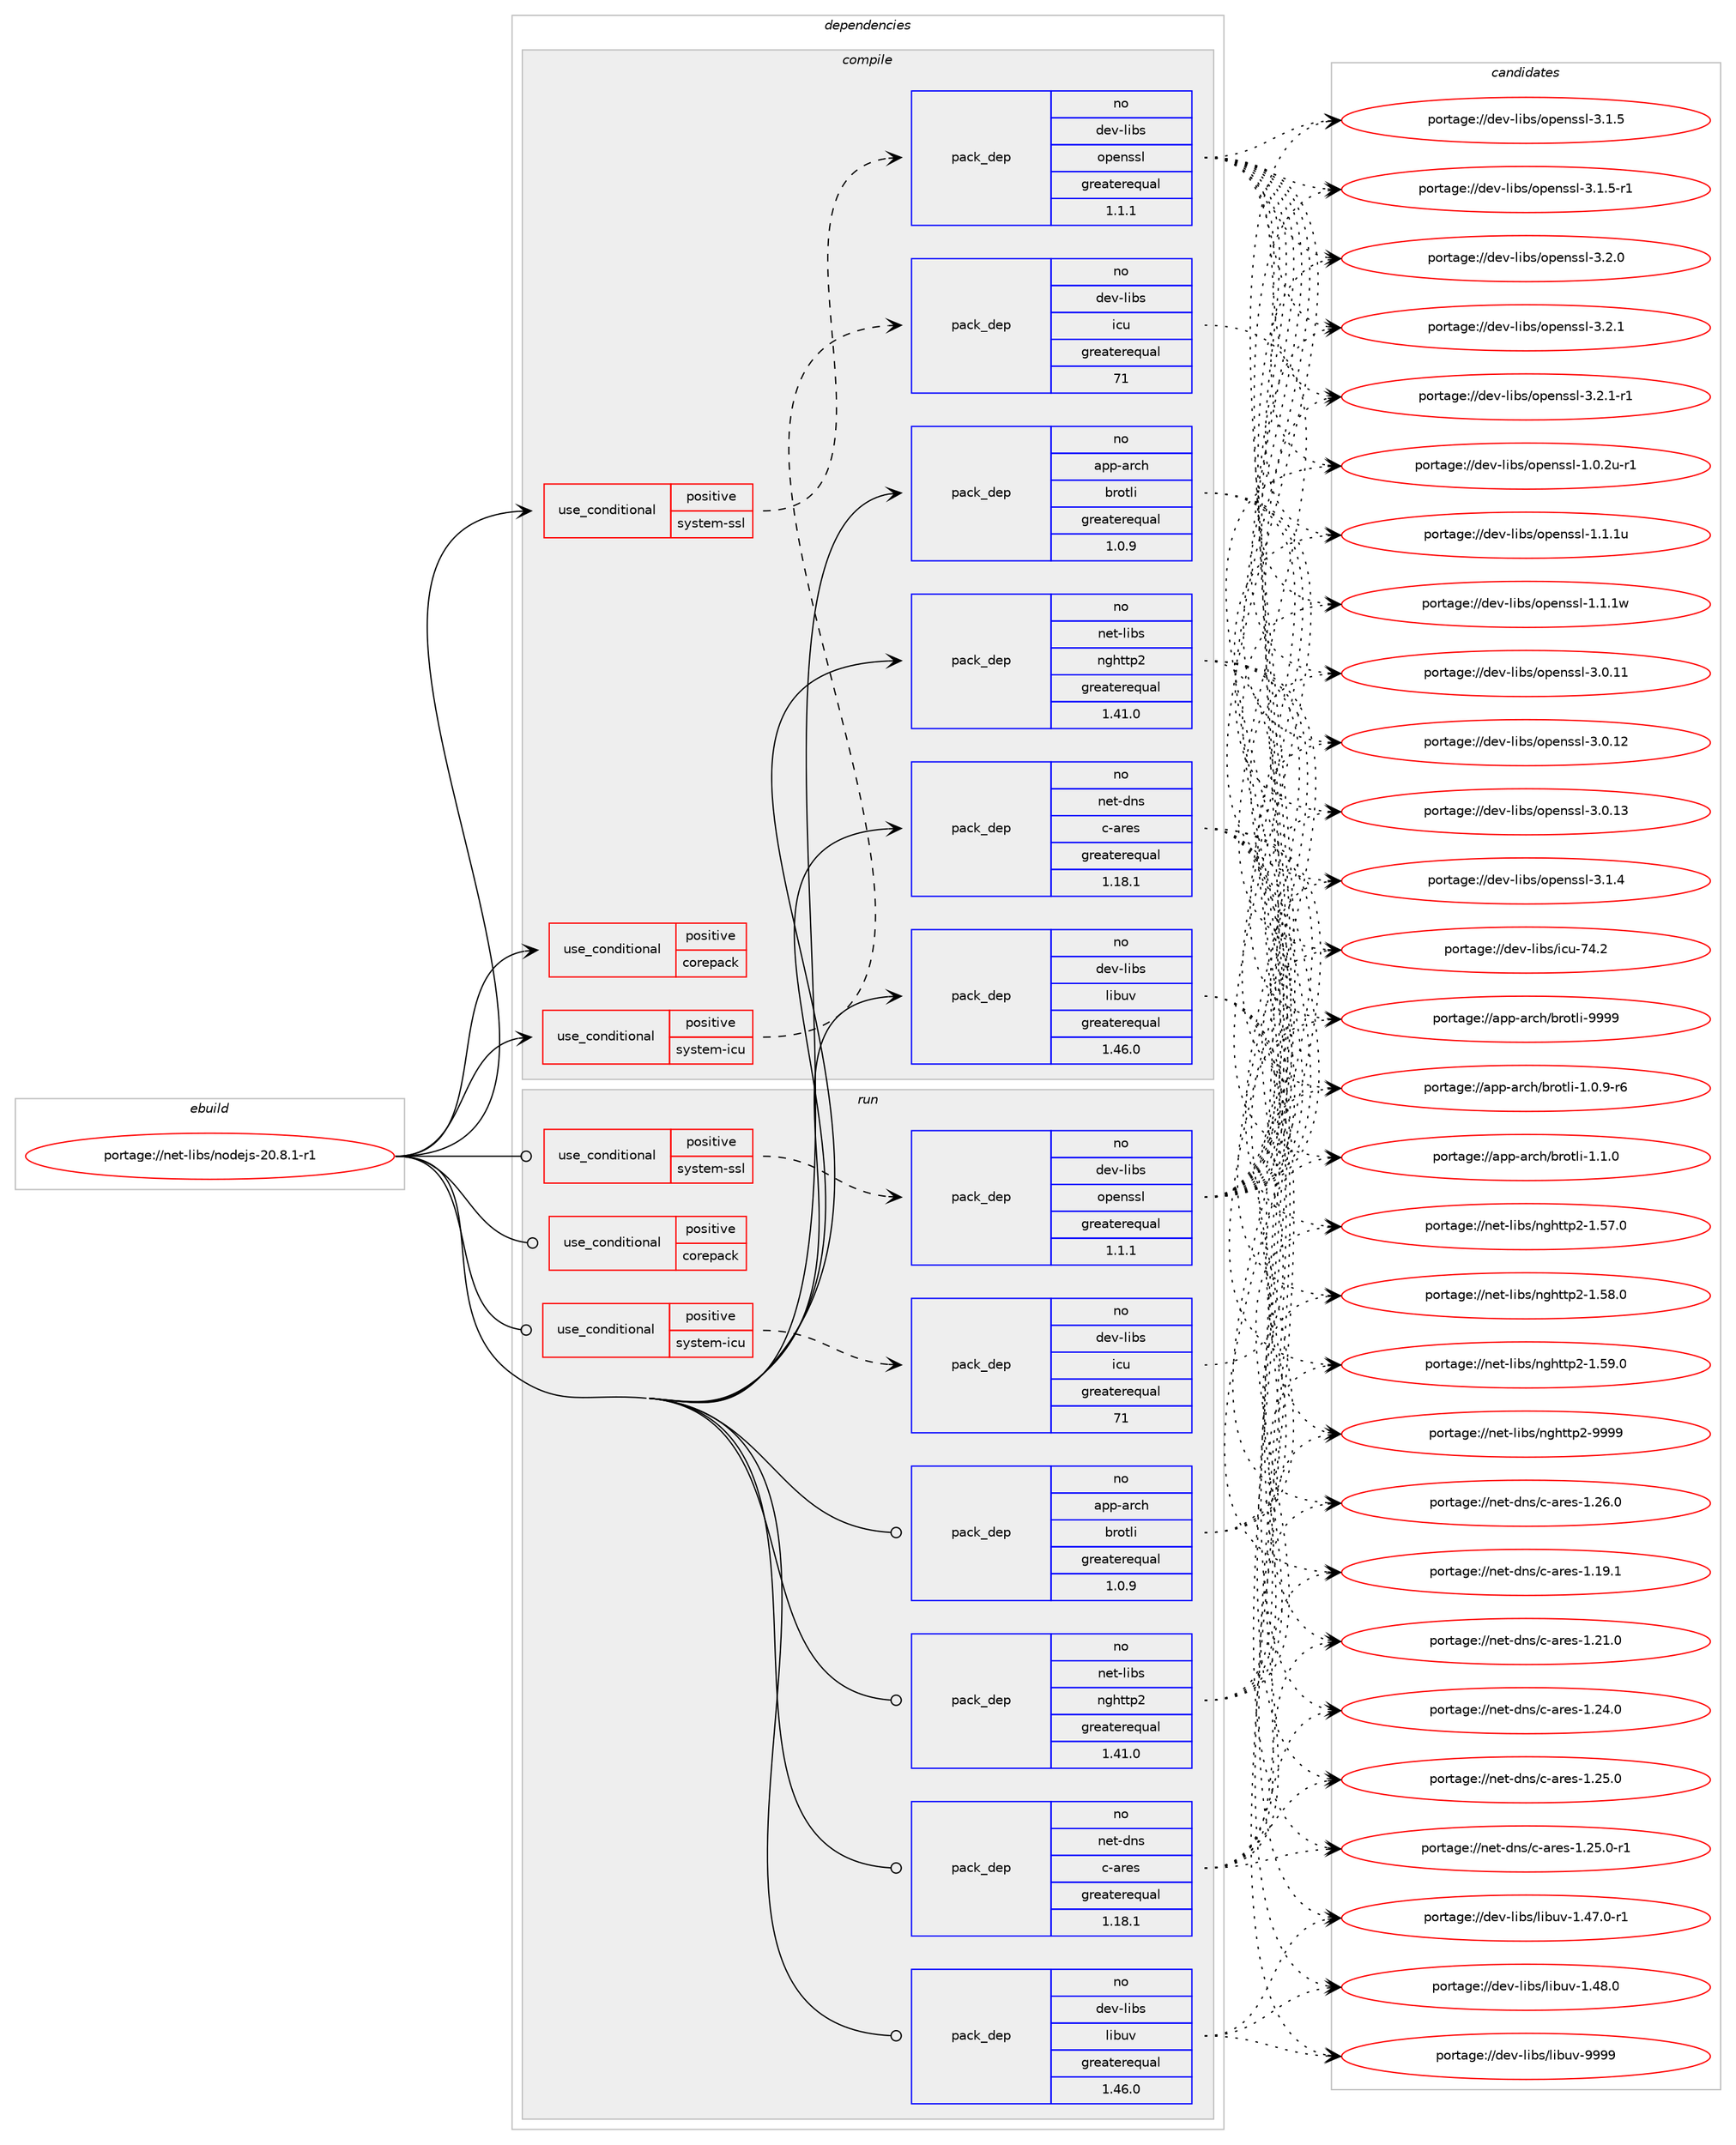 digraph prolog {

# *************
# Graph options
# *************

newrank=true;
concentrate=true;
compound=true;
graph [rankdir=LR,fontname=Helvetica,fontsize=10,ranksep=1.5];#, ranksep=2.5, nodesep=0.2];
edge  [arrowhead=vee];
node  [fontname=Helvetica,fontsize=10];

# **********
# The ebuild
# **********

subgraph cluster_leftcol {
color=gray;
rank=same;
label=<<i>ebuild</i>>;
id [label="portage://net-libs/nodejs-20.8.1-r1", color=red, width=4, href="../net-libs/nodejs-20.8.1-r1.svg"];
}

# ****************
# The dependencies
# ****************

subgraph cluster_midcol {
color=gray;
label=<<i>dependencies</i>>;
subgraph cluster_compile {
fillcolor="#eeeeee";
style=filled;
label=<<i>compile</i>>;
subgraph cond3577 {
dependency5491 [label=<<TABLE BORDER="0" CELLBORDER="1" CELLSPACING="0" CELLPADDING="4"><TR><TD ROWSPAN="3" CELLPADDING="10">use_conditional</TD></TR><TR><TD>positive</TD></TR><TR><TD>corepack</TD></TR></TABLE>>, shape=none, color=red];
# *** BEGIN UNKNOWN DEPENDENCY TYPE (TODO) ***
# dependency5491 -> package_dependency(portage://net-libs/nodejs-20.8.1-r1,install,weak,sys-apps,yarn,none,[,,],[],[])
# *** END UNKNOWN DEPENDENCY TYPE (TODO) ***

}
id:e -> dependency5491:w [weight=20,style="solid",arrowhead="vee"];
subgraph cond3578 {
dependency5492 [label=<<TABLE BORDER="0" CELLBORDER="1" CELLSPACING="0" CELLPADDING="4"><TR><TD ROWSPAN="3" CELLPADDING="10">use_conditional</TD></TR><TR><TD>positive</TD></TR><TR><TD>system-icu</TD></TR></TABLE>>, shape=none, color=red];
subgraph pack1850 {
dependency5493 [label=<<TABLE BORDER="0" CELLBORDER="1" CELLSPACING="0" CELLPADDING="4" WIDTH="220"><TR><TD ROWSPAN="6" CELLPADDING="30">pack_dep</TD></TR><TR><TD WIDTH="110">no</TD></TR><TR><TD>dev-libs</TD></TR><TR><TD>icu</TD></TR><TR><TD>greaterequal</TD></TR><TR><TD>71</TD></TR></TABLE>>, shape=none, color=blue];
}
dependency5492:e -> dependency5493:w [weight=20,style="dashed",arrowhead="vee"];
}
id:e -> dependency5492:w [weight=20,style="solid",arrowhead="vee"];
subgraph cond3579 {
dependency5494 [label=<<TABLE BORDER="0" CELLBORDER="1" CELLSPACING="0" CELLPADDING="4"><TR><TD ROWSPAN="3" CELLPADDING="10">use_conditional</TD></TR><TR><TD>positive</TD></TR><TR><TD>system-ssl</TD></TR></TABLE>>, shape=none, color=red];
subgraph pack1851 {
dependency5495 [label=<<TABLE BORDER="0" CELLBORDER="1" CELLSPACING="0" CELLPADDING="4" WIDTH="220"><TR><TD ROWSPAN="6" CELLPADDING="30">pack_dep</TD></TR><TR><TD WIDTH="110">no</TD></TR><TR><TD>dev-libs</TD></TR><TR><TD>openssl</TD></TR><TR><TD>greaterequal</TD></TR><TR><TD>1.1.1</TD></TR></TABLE>>, shape=none, color=blue];
}
dependency5494:e -> dependency5495:w [weight=20,style="dashed",arrowhead="vee"];
}
id:e -> dependency5494:w [weight=20,style="solid",arrowhead="vee"];
subgraph pack1852 {
dependency5496 [label=<<TABLE BORDER="0" CELLBORDER="1" CELLSPACING="0" CELLPADDING="4" WIDTH="220"><TR><TD ROWSPAN="6" CELLPADDING="30">pack_dep</TD></TR><TR><TD WIDTH="110">no</TD></TR><TR><TD>app-arch</TD></TR><TR><TD>brotli</TD></TR><TR><TD>greaterequal</TD></TR><TR><TD>1.0.9</TD></TR></TABLE>>, shape=none, color=blue];
}
id:e -> dependency5496:w [weight=20,style="solid",arrowhead="vee"];
subgraph pack1853 {
dependency5497 [label=<<TABLE BORDER="0" CELLBORDER="1" CELLSPACING="0" CELLPADDING="4" WIDTH="220"><TR><TD ROWSPAN="6" CELLPADDING="30">pack_dep</TD></TR><TR><TD WIDTH="110">no</TD></TR><TR><TD>dev-libs</TD></TR><TR><TD>libuv</TD></TR><TR><TD>greaterequal</TD></TR><TR><TD>1.46.0</TD></TR></TABLE>>, shape=none, color=blue];
}
id:e -> dependency5497:w [weight=20,style="solid",arrowhead="vee"];
subgraph pack1854 {
dependency5498 [label=<<TABLE BORDER="0" CELLBORDER="1" CELLSPACING="0" CELLPADDING="4" WIDTH="220"><TR><TD ROWSPAN="6" CELLPADDING="30">pack_dep</TD></TR><TR><TD WIDTH="110">no</TD></TR><TR><TD>net-dns</TD></TR><TR><TD>c-ares</TD></TR><TR><TD>greaterequal</TD></TR><TR><TD>1.18.1</TD></TR></TABLE>>, shape=none, color=blue];
}
id:e -> dependency5498:w [weight=20,style="solid",arrowhead="vee"];
subgraph pack1855 {
dependency5499 [label=<<TABLE BORDER="0" CELLBORDER="1" CELLSPACING="0" CELLPADDING="4" WIDTH="220"><TR><TD ROWSPAN="6" CELLPADDING="30">pack_dep</TD></TR><TR><TD WIDTH="110">no</TD></TR><TR><TD>net-libs</TD></TR><TR><TD>nghttp2</TD></TR><TR><TD>greaterequal</TD></TR><TR><TD>1.41.0</TD></TR></TABLE>>, shape=none, color=blue];
}
id:e -> dependency5499:w [weight=20,style="solid",arrowhead="vee"];
# *** BEGIN UNKNOWN DEPENDENCY TYPE (TODO) ***
# id -> package_dependency(portage://net-libs/nodejs-20.8.1-r1,install,no,sys-devel,gcc,none,[,,],any_different_slot,[])
# *** END UNKNOWN DEPENDENCY TYPE (TODO) ***

# *** BEGIN UNKNOWN DEPENDENCY TYPE (TODO) ***
# id -> package_dependency(portage://net-libs/nodejs-20.8.1-r1,install,no,sys-libs,zlib,none,[,,],[],[])
# *** END UNKNOWN DEPENDENCY TYPE (TODO) ***

}
subgraph cluster_compileandrun {
fillcolor="#eeeeee";
style=filled;
label=<<i>compile and run</i>>;
}
subgraph cluster_run {
fillcolor="#eeeeee";
style=filled;
label=<<i>run</i>>;
subgraph cond3580 {
dependency5500 [label=<<TABLE BORDER="0" CELLBORDER="1" CELLSPACING="0" CELLPADDING="4"><TR><TD ROWSPAN="3" CELLPADDING="10">use_conditional</TD></TR><TR><TD>positive</TD></TR><TR><TD>corepack</TD></TR></TABLE>>, shape=none, color=red];
# *** BEGIN UNKNOWN DEPENDENCY TYPE (TODO) ***
# dependency5500 -> package_dependency(portage://net-libs/nodejs-20.8.1-r1,run,weak,sys-apps,yarn,none,[,,],[],[])
# *** END UNKNOWN DEPENDENCY TYPE (TODO) ***

}
id:e -> dependency5500:w [weight=20,style="solid",arrowhead="odot"];
subgraph cond3581 {
dependency5501 [label=<<TABLE BORDER="0" CELLBORDER="1" CELLSPACING="0" CELLPADDING="4"><TR><TD ROWSPAN="3" CELLPADDING="10">use_conditional</TD></TR><TR><TD>positive</TD></TR><TR><TD>system-icu</TD></TR></TABLE>>, shape=none, color=red];
subgraph pack1856 {
dependency5502 [label=<<TABLE BORDER="0" CELLBORDER="1" CELLSPACING="0" CELLPADDING="4" WIDTH="220"><TR><TD ROWSPAN="6" CELLPADDING="30">pack_dep</TD></TR><TR><TD WIDTH="110">no</TD></TR><TR><TD>dev-libs</TD></TR><TR><TD>icu</TD></TR><TR><TD>greaterequal</TD></TR><TR><TD>71</TD></TR></TABLE>>, shape=none, color=blue];
}
dependency5501:e -> dependency5502:w [weight=20,style="dashed",arrowhead="vee"];
}
id:e -> dependency5501:w [weight=20,style="solid",arrowhead="odot"];
subgraph cond3582 {
dependency5503 [label=<<TABLE BORDER="0" CELLBORDER="1" CELLSPACING="0" CELLPADDING="4"><TR><TD ROWSPAN="3" CELLPADDING="10">use_conditional</TD></TR><TR><TD>positive</TD></TR><TR><TD>system-ssl</TD></TR></TABLE>>, shape=none, color=red];
subgraph pack1857 {
dependency5504 [label=<<TABLE BORDER="0" CELLBORDER="1" CELLSPACING="0" CELLPADDING="4" WIDTH="220"><TR><TD ROWSPAN="6" CELLPADDING="30">pack_dep</TD></TR><TR><TD WIDTH="110">no</TD></TR><TR><TD>dev-libs</TD></TR><TR><TD>openssl</TD></TR><TR><TD>greaterequal</TD></TR><TR><TD>1.1.1</TD></TR></TABLE>>, shape=none, color=blue];
}
dependency5503:e -> dependency5504:w [weight=20,style="dashed",arrowhead="vee"];
}
id:e -> dependency5503:w [weight=20,style="solid",arrowhead="odot"];
subgraph pack1858 {
dependency5505 [label=<<TABLE BORDER="0" CELLBORDER="1" CELLSPACING="0" CELLPADDING="4" WIDTH="220"><TR><TD ROWSPAN="6" CELLPADDING="30">pack_dep</TD></TR><TR><TD WIDTH="110">no</TD></TR><TR><TD>app-arch</TD></TR><TR><TD>brotli</TD></TR><TR><TD>greaterequal</TD></TR><TR><TD>1.0.9</TD></TR></TABLE>>, shape=none, color=blue];
}
id:e -> dependency5505:w [weight=20,style="solid",arrowhead="odot"];
subgraph pack1859 {
dependency5506 [label=<<TABLE BORDER="0" CELLBORDER="1" CELLSPACING="0" CELLPADDING="4" WIDTH="220"><TR><TD ROWSPAN="6" CELLPADDING="30">pack_dep</TD></TR><TR><TD WIDTH="110">no</TD></TR><TR><TD>dev-libs</TD></TR><TR><TD>libuv</TD></TR><TR><TD>greaterequal</TD></TR><TR><TD>1.46.0</TD></TR></TABLE>>, shape=none, color=blue];
}
id:e -> dependency5506:w [weight=20,style="solid",arrowhead="odot"];
subgraph pack1860 {
dependency5507 [label=<<TABLE BORDER="0" CELLBORDER="1" CELLSPACING="0" CELLPADDING="4" WIDTH="220"><TR><TD ROWSPAN="6" CELLPADDING="30">pack_dep</TD></TR><TR><TD WIDTH="110">no</TD></TR><TR><TD>net-dns</TD></TR><TR><TD>c-ares</TD></TR><TR><TD>greaterequal</TD></TR><TR><TD>1.18.1</TD></TR></TABLE>>, shape=none, color=blue];
}
id:e -> dependency5507:w [weight=20,style="solid",arrowhead="odot"];
subgraph pack1861 {
dependency5508 [label=<<TABLE BORDER="0" CELLBORDER="1" CELLSPACING="0" CELLPADDING="4" WIDTH="220"><TR><TD ROWSPAN="6" CELLPADDING="30">pack_dep</TD></TR><TR><TD WIDTH="110">no</TD></TR><TR><TD>net-libs</TD></TR><TR><TD>nghttp2</TD></TR><TR><TD>greaterequal</TD></TR><TR><TD>1.41.0</TD></TR></TABLE>>, shape=none, color=blue];
}
id:e -> dependency5508:w [weight=20,style="solid",arrowhead="odot"];
# *** BEGIN UNKNOWN DEPENDENCY TYPE (TODO) ***
# id -> package_dependency(portage://net-libs/nodejs-20.8.1-r1,run,no,sys-devel,gcc,none,[,,],any_different_slot,[])
# *** END UNKNOWN DEPENDENCY TYPE (TODO) ***

# *** BEGIN UNKNOWN DEPENDENCY TYPE (TODO) ***
# id -> package_dependency(portage://net-libs/nodejs-20.8.1-r1,run,no,sys-libs,zlib,none,[,,],[],[])
# *** END UNKNOWN DEPENDENCY TYPE (TODO) ***

}
}

# **************
# The candidates
# **************

subgraph cluster_choices {
rank=same;
color=gray;
label=<<i>candidates</i>>;

subgraph choice1850 {
color=black;
nodesep=1;
choice100101118451081059811547105991174555524650 [label="portage://dev-libs/icu-74.2", color=red, width=4,href="../dev-libs/icu-74.2.svg"];
dependency5493:e -> choice100101118451081059811547105991174555524650:w [style=dotted,weight="100"];
}
subgraph choice1851 {
color=black;
nodesep=1;
choice1001011184510810598115471111121011101151151084549464846501174511449 [label="portage://dev-libs/openssl-1.0.2u-r1", color=red, width=4,href="../dev-libs/openssl-1.0.2u-r1.svg"];
choice100101118451081059811547111112101110115115108454946494649117 [label="portage://dev-libs/openssl-1.1.1u", color=red, width=4,href="../dev-libs/openssl-1.1.1u.svg"];
choice100101118451081059811547111112101110115115108454946494649119 [label="portage://dev-libs/openssl-1.1.1w", color=red, width=4,href="../dev-libs/openssl-1.1.1w.svg"];
choice10010111845108105981154711111210111011511510845514648464949 [label="portage://dev-libs/openssl-3.0.11", color=red, width=4,href="../dev-libs/openssl-3.0.11.svg"];
choice10010111845108105981154711111210111011511510845514648464950 [label="portage://dev-libs/openssl-3.0.12", color=red, width=4,href="../dev-libs/openssl-3.0.12.svg"];
choice10010111845108105981154711111210111011511510845514648464951 [label="portage://dev-libs/openssl-3.0.13", color=red, width=4,href="../dev-libs/openssl-3.0.13.svg"];
choice100101118451081059811547111112101110115115108455146494652 [label="portage://dev-libs/openssl-3.1.4", color=red, width=4,href="../dev-libs/openssl-3.1.4.svg"];
choice100101118451081059811547111112101110115115108455146494653 [label="portage://dev-libs/openssl-3.1.5", color=red, width=4,href="../dev-libs/openssl-3.1.5.svg"];
choice1001011184510810598115471111121011101151151084551464946534511449 [label="portage://dev-libs/openssl-3.1.5-r1", color=red, width=4,href="../dev-libs/openssl-3.1.5-r1.svg"];
choice100101118451081059811547111112101110115115108455146504648 [label="portage://dev-libs/openssl-3.2.0", color=red, width=4,href="../dev-libs/openssl-3.2.0.svg"];
choice100101118451081059811547111112101110115115108455146504649 [label="portage://dev-libs/openssl-3.2.1", color=red, width=4,href="../dev-libs/openssl-3.2.1.svg"];
choice1001011184510810598115471111121011101151151084551465046494511449 [label="portage://dev-libs/openssl-3.2.1-r1", color=red, width=4,href="../dev-libs/openssl-3.2.1-r1.svg"];
dependency5495:e -> choice1001011184510810598115471111121011101151151084549464846501174511449:w [style=dotted,weight="100"];
dependency5495:e -> choice100101118451081059811547111112101110115115108454946494649117:w [style=dotted,weight="100"];
dependency5495:e -> choice100101118451081059811547111112101110115115108454946494649119:w [style=dotted,weight="100"];
dependency5495:e -> choice10010111845108105981154711111210111011511510845514648464949:w [style=dotted,weight="100"];
dependency5495:e -> choice10010111845108105981154711111210111011511510845514648464950:w [style=dotted,weight="100"];
dependency5495:e -> choice10010111845108105981154711111210111011511510845514648464951:w [style=dotted,weight="100"];
dependency5495:e -> choice100101118451081059811547111112101110115115108455146494652:w [style=dotted,weight="100"];
dependency5495:e -> choice100101118451081059811547111112101110115115108455146494653:w [style=dotted,weight="100"];
dependency5495:e -> choice1001011184510810598115471111121011101151151084551464946534511449:w [style=dotted,weight="100"];
dependency5495:e -> choice100101118451081059811547111112101110115115108455146504648:w [style=dotted,weight="100"];
dependency5495:e -> choice100101118451081059811547111112101110115115108455146504649:w [style=dotted,weight="100"];
dependency5495:e -> choice1001011184510810598115471111121011101151151084551465046494511449:w [style=dotted,weight="100"];
}
subgraph choice1852 {
color=black;
nodesep=1;
choice9711211245971149910447981141111161081054549464846574511454 [label="portage://app-arch/brotli-1.0.9-r6", color=red, width=4,href="../app-arch/brotli-1.0.9-r6.svg"];
choice971121124597114991044798114111116108105454946494648 [label="portage://app-arch/brotli-1.1.0", color=red, width=4,href="../app-arch/brotli-1.1.0.svg"];
choice9711211245971149910447981141111161081054557575757 [label="portage://app-arch/brotli-9999", color=red, width=4,href="../app-arch/brotli-9999.svg"];
dependency5496:e -> choice9711211245971149910447981141111161081054549464846574511454:w [style=dotted,weight="100"];
dependency5496:e -> choice971121124597114991044798114111116108105454946494648:w [style=dotted,weight="100"];
dependency5496:e -> choice9711211245971149910447981141111161081054557575757:w [style=dotted,weight="100"];
}
subgraph choice1853 {
color=black;
nodesep=1;
choice10010111845108105981154710810598117118454946525546484511449 [label="portage://dev-libs/libuv-1.47.0-r1", color=red, width=4,href="../dev-libs/libuv-1.47.0-r1.svg"];
choice1001011184510810598115471081059811711845494652564648 [label="portage://dev-libs/libuv-1.48.0", color=red, width=4,href="../dev-libs/libuv-1.48.0.svg"];
choice100101118451081059811547108105981171184557575757 [label="portage://dev-libs/libuv-9999", color=red, width=4,href="../dev-libs/libuv-9999.svg"];
dependency5497:e -> choice10010111845108105981154710810598117118454946525546484511449:w [style=dotted,weight="100"];
dependency5497:e -> choice1001011184510810598115471081059811711845494652564648:w [style=dotted,weight="100"];
dependency5497:e -> choice100101118451081059811547108105981171184557575757:w [style=dotted,weight="100"];
}
subgraph choice1854 {
color=black;
nodesep=1;
choice110101116451001101154799459711410111545494649574649 [label="portage://net-dns/c-ares-1.19.1", color=red, width=4,href="../net-dns/c-ares-1.19.1.svg"];
choice110101116451001101154799459711410111545494650494648 [label="portage://net-dns/c-ares-1.21.0", color=red, width=4,href="../net-dns/c-ares-1.21.0.svg"];
choice110101116451001101154799459711410111545494650524648 [label="portage://net-dns/c-ares-1.24.0", color=red, width=4,href="../net-dns/c-ares-1.24.0.svg"];
choice110101116451001101154799459711410111545494650534648 [label="portage://net-dns/c-ares-1.25.0", color=red, width=4,href="../net-dns/c-ares-1.25.0.svg"];
choice1101011164510011011547994597114101115454946505346484511449 [label="portage://net-dns/c-ares-1.25.0-r1", color=red, width=4,href="../net-dns/c-ares-1.25.0-r1.svg"];
choice110101116451001101154799459711410111545494650544648 [label="portage://net-dns/c-ares-1.26.0", color=red, width=4,href="../net-dns/c-ares-1.26.0.svg"];
dependency5498:e -> choice110101116451001101154799459711410111545494649574649:w [style=dotted,weight="100"];
dependency5498:e -> choice110101116451001101154799459711410111545494650494648:w [style=dotted,weight="100"];
dependency5498:e -> choice110101116451001101154799459711410111545494650524648:w [style=dotted,weight="100"];
dependency5498:e -> choice110101116451001101154799459711410111545494650534648:w [style=dotted,weight="100"];
dependency5498:e -> choice1101011164510011011547994597114101115454946505346484511449:w [style=dotted,weight="100"];
dependency5498:e -> choice110101116451001101154799459711410111545494650544648:w [style=dotted,weight="100"];
}
subgraph choice1855 {
color=black;
nodesep=1;
choice1101011164510810598115471101031041161161125045494653554648 [label="portage://net-libs/nghttp2-1.57.0", color=red, width=4,href="../net-libs/nghttp2-1.57.0.svg"];
choice1101011164510810598115471101031041161161125045494653564648 [label="portage://net-libs/nghttp2-1.58.0", color=red, width=4,href="../net-libs/nghttp2-1.58.0.svg"];
choice1101011164510810598115471101031041161161125045494653574648 [label="portage://net-libs/nghttp2-1.59.0", color=red, width=4,href="../net-libs/nghttp2-1.59.0.svg"];
choice110101116451081059811547110103104116116112504557575757 [label="portage://net-libs/nghttp2-9999", color=red, width=4,href="../net-libs/nghttp2-9999.svg"];
dependency5499:e -> choice1101011164510810598115471101031041161161125045494653554648:w [style=dotted,weight="100"];
dependency5499:e -> choice1101011164510810598115471101031041161161125045494653564648:w [style=dotted,weight="100"];
dependency5499:e -> choice1101011164510810598115471101031041161161125045494653574648:w [style=dotted,weight="100"];
dependency5499:e -> choice110101116451081059811547110103104116116112504557575757:w [style=dotted,weight="100"];
}
subgraph choice1856 {
color=black;
nodesep=1;
choice100101118451081059811547105991174555524650 [label="portage://dev-libs/icu-74.2", color=red, width=4,href="../dev-libs/icu-74.2.svg"];
dependency5502:e -> choice100101118451081059811547105991174555524650:w [style=dotted,weight="100"];
}
subgraph choice1857 {
color=black;
nodesep=1;
choice1001011184510810598115471111121011101151151084549464846501174511449 [label="portage://dev-libs/openssl-1.0.2u-r1", color=red, width=4,href="../dev-libs/openssl-1.0.2u-r1.svg"];
choice100101118451081059811547111112101110115115108454946494649117 [label="portage://dev-libs/openssl-1.1.1u", color=red, width=4,href="../dev-libs/openssl-1.1.1u.svg"];
choice100101118451081059811547111112101110115115108454946494649119 [label="portage://dev-libs/openssl-1.1.1w", color=red, width=4,href="../dev-libs/openssl-1.1.1w.svg"];
choice10010111845108105981154711111210111011511510845514648464949 [label="portage://dev-libs/openssl-3.0.11", color=red, width=4,href="../dev-libs/openssl-3.0.11.svg"];
choice10010111845108105981154711111210111011511510845514648464950 [label="portage://dev-libs/openssl-3.0.12", color=red, width=4,href="../dev-libs/openssl-3.0.12.svg"];
choice10010111845108105981154711111210111011511510845514648464951 [label="portage://dev-libs/openssl-3.0.13", color=red, width=4,href="../dev-libs/openssl-3.0.13.svg"];
choice100101118451081059811547111112101110115115108455146494652 [label="portage://dev-libs/openssl-3.1.4", color=red, width=4,href="../dev-libs/openssl-3.1.4.svg"];
choice100101118451081059811547111112101110115115108455146494653 [label="portage://dev-libs/openssl-3.1.5", color=red, width=4,href="../dev-libs/openssl-3.1.5.svg"];
choice1001011184510810598115471111121011101151151084551464946534511449 [label="portage://dev-libs/openssl-3.1.5-r1", color=red, width=4,href="../dev-libs/openssl-3.1.5-r1.svg"];
choice100101118451081059811547111112101110115115108455146504648 [label="portage://dev-libs/openssl-3.2.0", color=red, width=4,href="../dev-libs/openssl-3.2.0.svg"];
choice100101118451081059811547111112101110115115108455146504649 [label="portage://dev-libs/openssl-3.2.1", color=red, width=4,href="../dev-libs/openssl-3.2.1.svg"];
choice1001011184510810598115471111121011101151151084551465046494511449 [label="portage://dev-libs/openssl-3.2.1-r1", color=red, width=4,href="../dev-libs/openssl-3.2.1-r1.svg"];
dependency5504:e -> choice1001011184510810598115471111121011101151151084549464846501174511449:w [style=dotted,weight="100"];
dependency5504:e -> choice100101118451081059811547111112101110115115108454946494649117:w [style=dotted,weight="100"];
dependency5504:e -> choice100101118451081059811547111112101110115115108454946494649119:w [style=dotted,weight="100"];
dependency5504:e -> choice10010111845108105981154711111210111011511510845514648464949:w [style=dotted,weight="100"];
dependency5504:e -> choice10010111845108105981154711111210111011511510845514648464950:w [style=dotted,weight="100"];
dependency5504:e -> choice10010111845108105981154711111210111011511510845514648464951:w [style=dotted,weight="100"];
dependency5504:e -> choice100101118451081059811547111112101110115115108455146494652:w [style=dotted,weight="100"];
dependency5504:e -> choice100101118451081059811547111112101110115115108455146494653:w [style=dotted,weight="100"];
dependency5504:e -> choice1001011184510810598115471111121011101151151084551464946534511449:w [style=dotted,weight="100"];
dependency5504:e -> choice100101118451081059811547111112101110115115108455146504648:w [style=dotted,weight="100"];
dependency5504:e -> choice100101118451081059811547111112101110115115108455146504649:w [style=dotted,weight="100"];
dependency5504:e -> choice1001011184510810598115471111121011101151151084551465046494511449:w [style=dotted,weight="100"];
}
subgraph choice1858 {
color=black;
nodesep=1;
choice9711211245971149910447981141111161081054549464846574511454 [label="portage://app-arch/brotli-1.0.9-r6", color=red, width=4,href="../app-arch/brotli-1.0.9-r6.svg"];
choice971121124597114991044798114111116108105454946494648 [label="portage://app-arch/brotli-1.1.0", color=red, width=4,href="../app-arch/brotli-1.1.0.svg"];
choice9711211245971149910447981141111161081054557575757 [label="portage://app-arch/brotli-9999", color=red, width=4,href="../app-arch/brotli-9999.svg"];
dependency5505:e -> choice9711211245971149910447981141111161081054549464846574511454:w [style=dotted,weight="100"];
dependency5505:e -> choice971121124597114991044798114111116108105454946494648:w [style=dotted,weight="100"];
dependency5505:e -> choice9711211245971149910447981141111161081054557575757:w [style=dotted,weight="100"];
}
subgraph choice1859 {
color=black;
nodesep=1;
choice10010111845108105981154710810598117118454946525546484511449 [label="portage://dev-libs/libuv-1.47.0-r1", color=red, width=4,href="../dev-libs/libuv-1.47.0-r1.svg"];
choice1001011184510810598115471081059811711845494652564648 [label="portage://dev-libs/libuv-1.48.0", color=red, width=4,href="../dev-libs/libuv-1.48.0.svg"];
choice100101118451081059811547108105981171184557575757 [label="portage://dev-libs/libuv-9999", color=red, width=4,href="../dev-libs/libuv-9999.svg"];
dependency5506:e -> choice10010111845108105981154710810598117118454946525546484511449:w [style=dotted,weight="100"];
dependency5506:e -> choice1001011184510810598115471081059811711845494652564648:w [style=dotted,weight="100"];
dependency5506:e -> choice100101118451081059811547108105981171184557575757:w [style=dotted,weight="100"];
}
subgraph choice1860 {
color=black;
nodesep=1;
choice110101116451001101154799459711410111545494649574649 [label="portage://net-dns/c-ares-1.19.1", color=red, width=4,href="../net-dns/c-ares-1.19.1.svg"];
choice110101116451001101154799459711410111545494650494648 [label="portage://net-dns/c-ares-1.21.0", color=red, width=4,href="../net-dns/c-ares-1.21.0.svg"];
choice110101116451001101154799459711410111545494650524648 [label="portage://net-dns/c-ares-1.24.0", color=red, width=4,href="../net-dns/c-ares-1.24.0.svg"];
choice110101116451001101154799459711410111545494650534648 [label="portage://net-dns/c-ares-1.25.0", color=red, width=4,href="../net-dns/c-ares-1.25.0.svg"];
choice1101011164510011011547994597114101115454946505346484511449 [label="portage://net-dns/c-ares-1.25.0-r1", color=red, width=4,href="../net-dns/c-ares-1.25.0-r1.svg"];
choice110101116451001101154799459711410111545494650544648 [label="portage://net-dns/c-ares-1.26.0", color=red, width=4,href="../net-dns/c-ares-1.26.0.svg"];
dependency5507:e -> choice110101116451001101154799459711410111545494649574649:w [style=dotted,weight="100"];
dependency5507:e -> choice110101116451001101154799459711410111545494650494648:w [style=dotted,weight="100"];
dependency5507:e -> choice110101116451001101154799459711410111545494650524648:w [style=dotted,weight="100"];
dependency5507:e -> choice110101116451001101154799459711410111545494650534648:w [style=dotted,weight="100"];
dependency5507:e -> choice1101011164510011011547994597114101115454946505346484511449:w [style=dotted,weight="100"];
dependency5507:e -> choice110101116451001101154799459711410111545494650544648:w [style=dotted,weight="100"];
}
subgraph choice1861 {
color=black;
nodesep=1;
choice1101011164510810598115471101031041161161125045494653554648 [label="portage://net-libs/nghttp2-1.57.0", color=red, width=4,href="../net-libs/nghttp2-1.57.0.svg"];
choice1101011164510810598115471101031041161161125045494653564648 [label="portage://net-libs/nghttp2-1.58.0", color=red, width=4,href="../net-libs/nghttp2-1.58.0.svg"];
choice1101011164510810598115471101031041161161125045494653574648 [label="portage://net-libs/nghttp2-1.59.0", color=red, width=4,href="../net-libs/nghttp2-1.59.0.svg"];
choice110101116451081059811547110103104116116112504557575757 [label="portage://net-libs/nghttp2-9999", color=red, width=4,href="../net-libs/nghttp2-9999.svg"];
dependency5508:e -> choice1101011164510810598115471101031041161161125045494653554648:w [style=dotted,weight="100"];
dependency5508:e -> choice1101011164510810598115471101031041161161125045494653564648:w [style=dotted,weight="100"];
dependency5508:e -> choice1101011164510810598115471101031041161161125045494653574648:w [style=dotted,weight="100"];
dependency5508:e -> choice110101116451081059811547110103104116116112504557575757:w [style=dotted,weight="100"];
}
}

}
